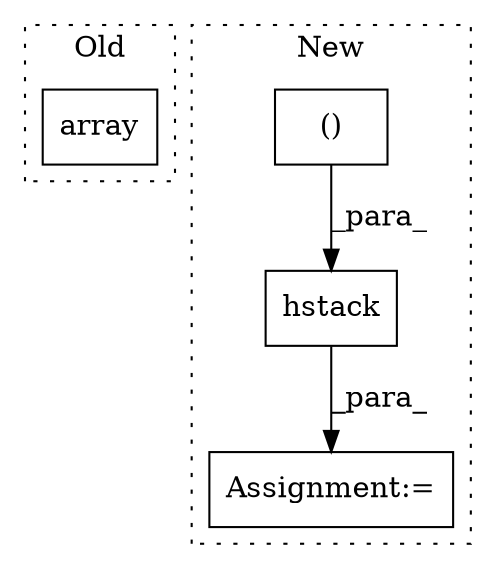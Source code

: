 digraph G {
subgraph cluster0 {
1 [label="array" a="32" s="7424,7484" l="6,1" shape="box"];
label = "Old";
style="dotted";
}
subgraph cluster1 {
2 [label="hstack" a="32" s="7241,7290" l="14,2" shape="box"];
3 [label="Assignment:=" a="7" s="7234" l="1" shape="box"];
4 [label="()" a="106" s="7255" l="35" shape="box"];
label = "New";
style="dotted";
}
2 -> 3 [label="_para_"];
4 -> 2 [label="_para_"];
}